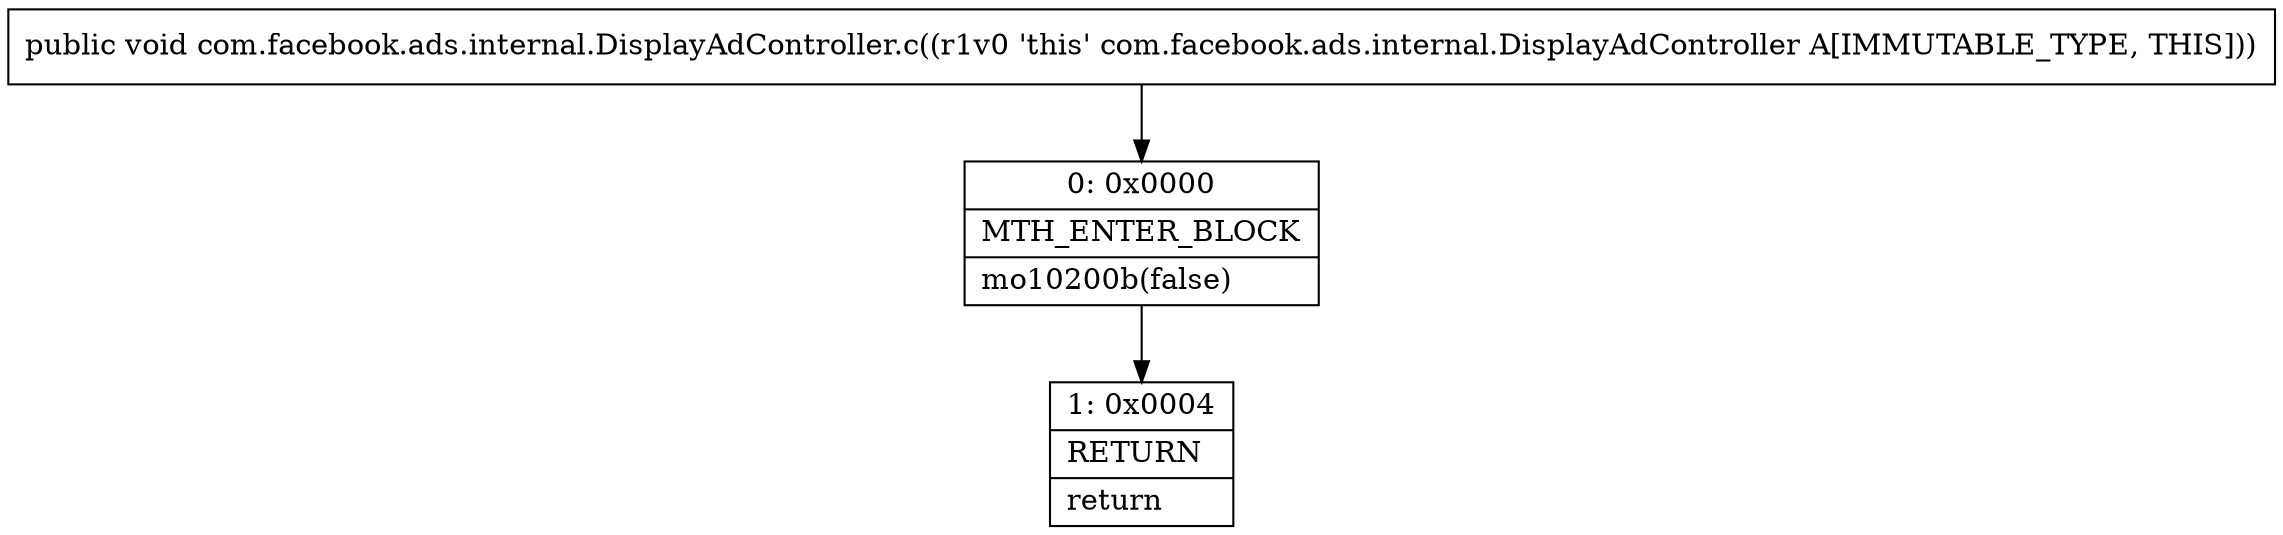 digraph "CFG forcom.facebook.ads.internal.DisplayAdController.c()V" {
Node_0 [shape=record,label="{0\:\ 0x0000|MTH_ENTER_BLOCK\l|mo10200b(false)\l}"];
Node_1 [shape=record,label="{1\:\ 0x0004|RETURN\l|return\l}"];
MethodNode[shape=record,label="{public void com.facebook.ads.internal.DisplayAdController.c((r1v0 'this' com.facebook.ads.internal.DisplayAdController A[IMMUTABLE_TYPE, THIS])) }"];
MethodNode -> Node_0;
Node_0 -> Node_1;
}

